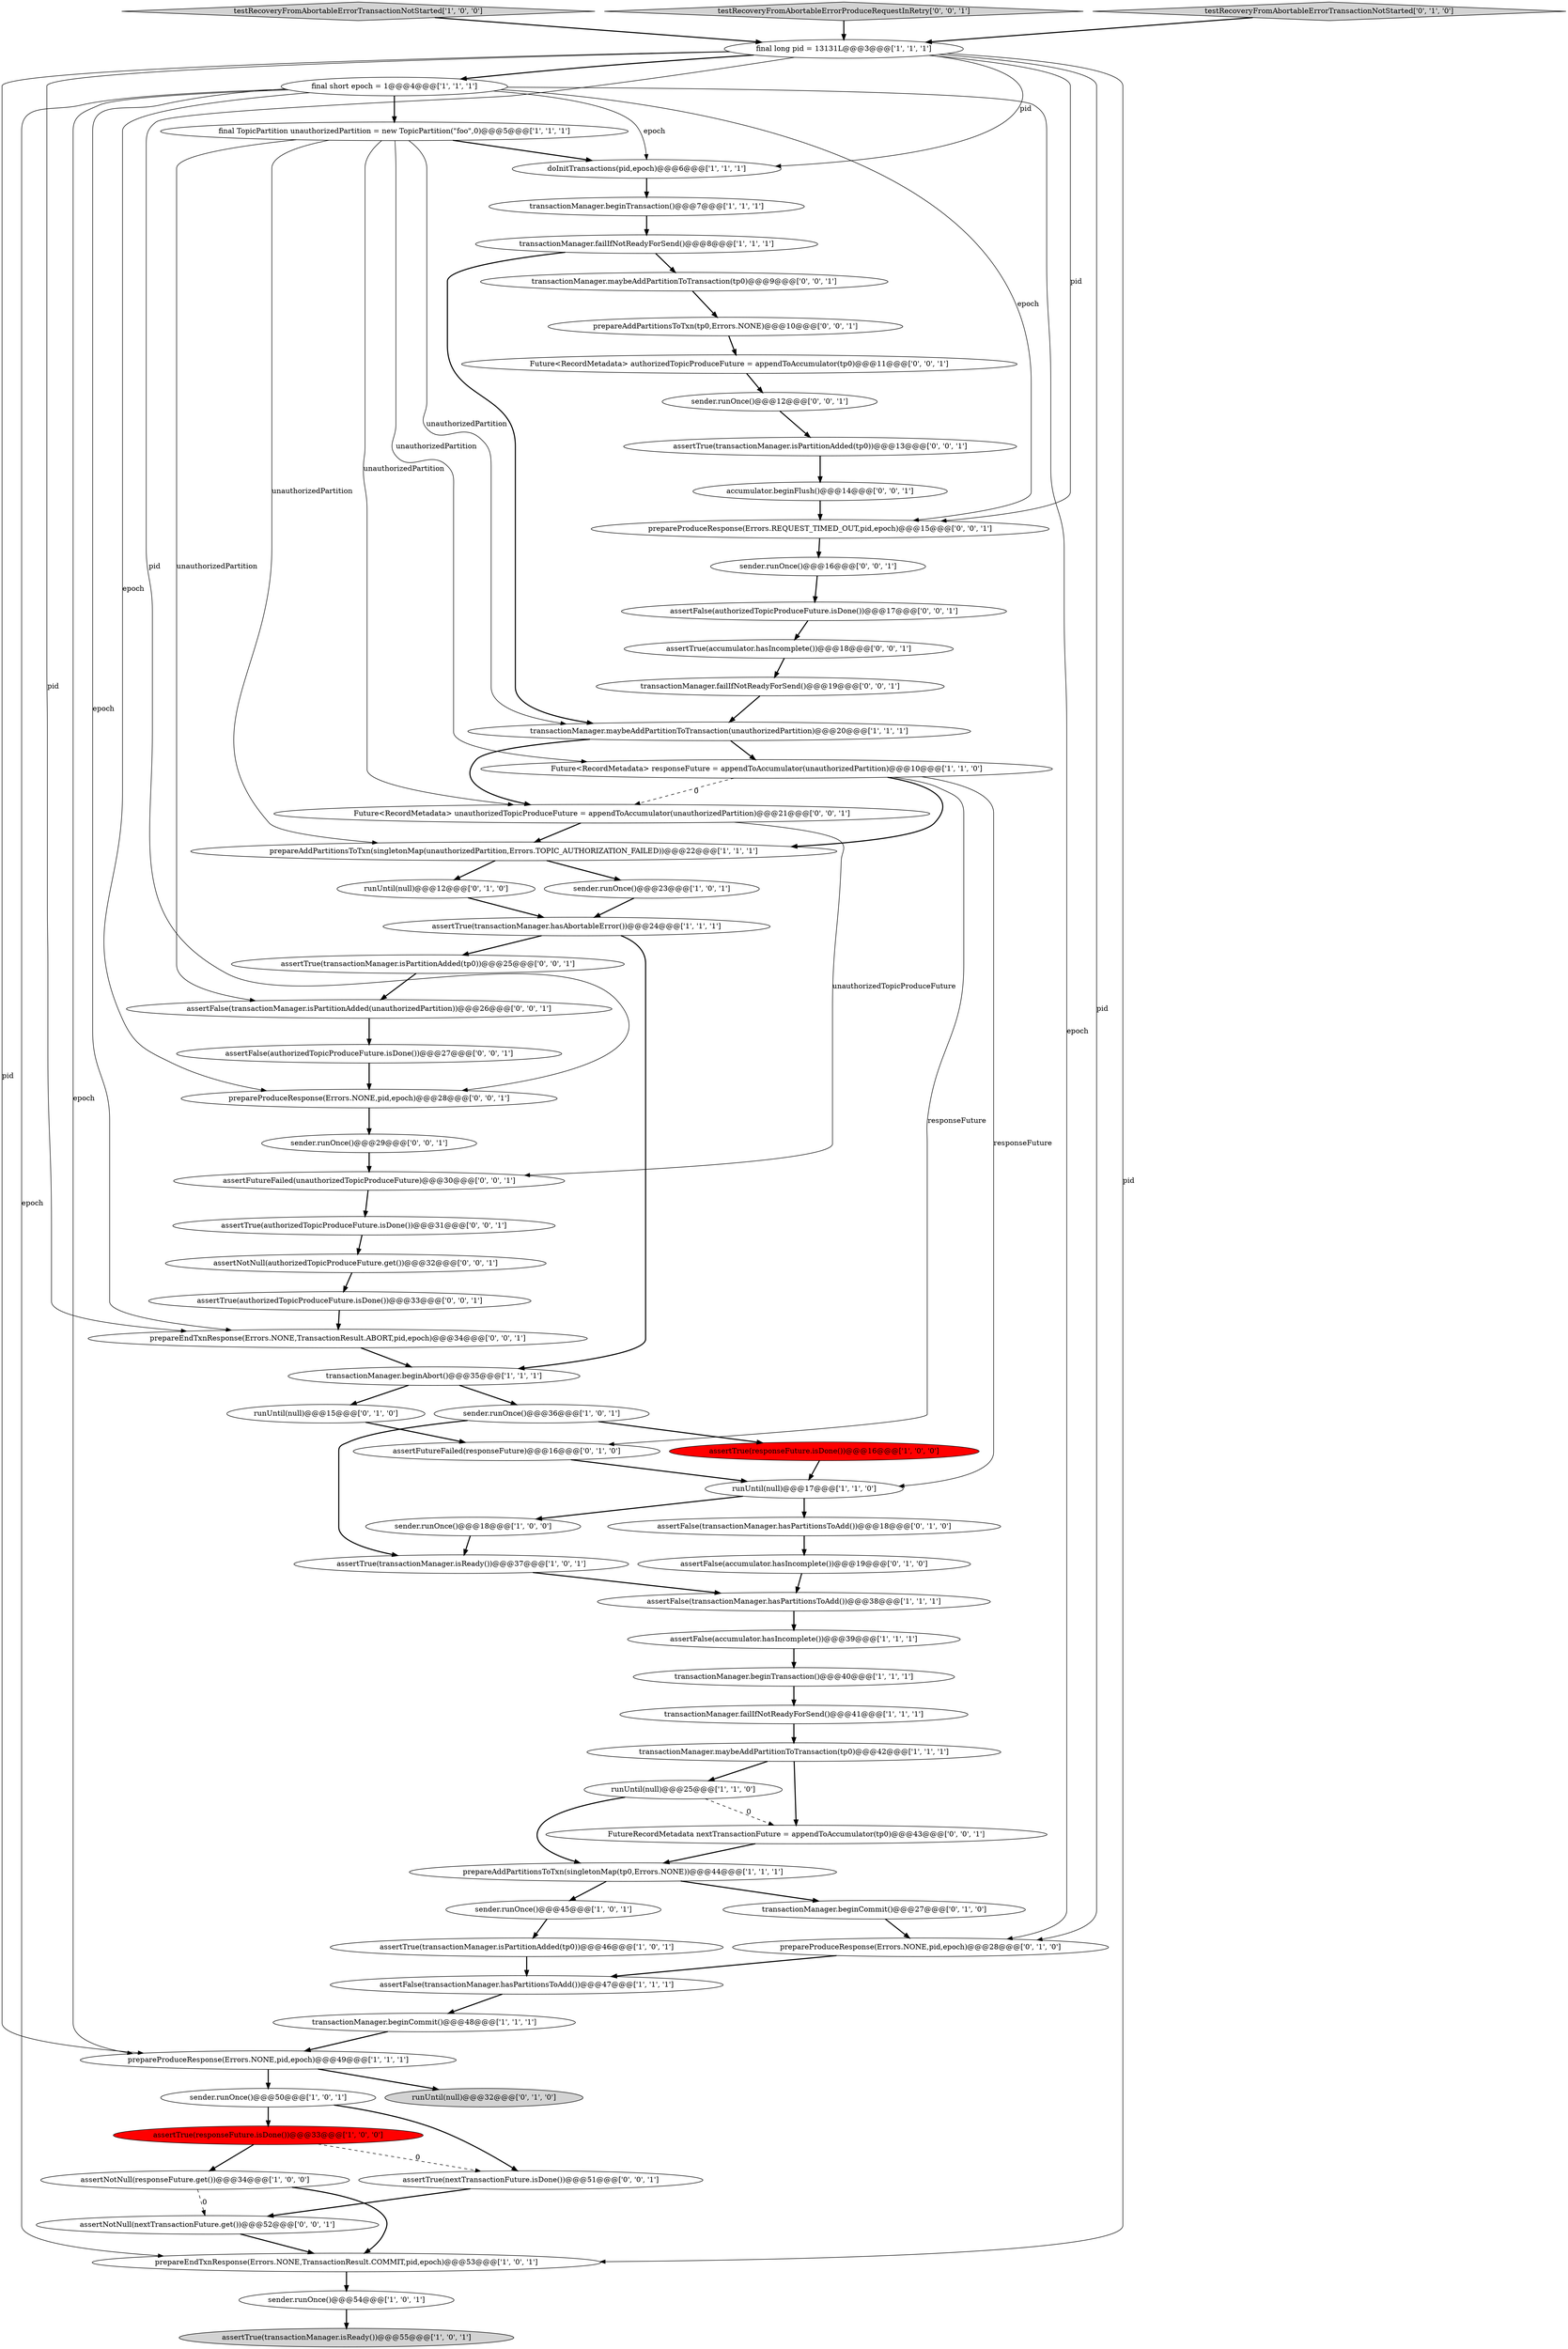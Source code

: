 digraph {
60 [style = filled, label = "transactionManager.failIfNotReadyForSend()@@@19@@@['0', '0', '1']", fillcolor = white, shape = ellipse image = "AAA0AAABBB3BBB"];
21 [style = filled, label = "assertTrue(responseFuture.isDone())@@@33@@@['1', '0', '0']", fillcolor = red, shape = ellipse image = "AAA1AAABBB1BBB"];
35 [style = filled, label = "assertTrue(transactionManager.isReady())@@@37@@@['1', '0', '1']", fillcolor = white, shape = ellipse image = "AAA0AAABBB1BBB"];
5 [style = filled, label = "Future<RecordMetadata> responseFuture = appendToAccumulator(unauthorizedPartition)@@@10@@@['1', '1', '0']", fillcolor = white, shape = ellipse image = "AAA0AAABBB1BBB"];
22 [style = filled, label = "final short epoch = 1@@@4@@@['1', '1', '1']", fillcolor = white, shape = ellipse image = "AAA0AAABBB1BBB"];
52 [style = filled, label = "assertFalse(authorizedTopicProduceFuture.isDone())@@@17@@@['0', '0', '1']", fillcolor = white, shape = ellipse image = "AAA0AAABBB3BBB"];
13 [style = filled, label = "transactionManager.maybeAddPartitionToTransaction(tp0)@@@42@@@['1', '1', '1']", fillcolor = white, shape = ellipse image = "AAA0AAABBB1BBB"];
3 [style = filled, label = "sender.runOnce()@@@36@@@['1', '0', '1']", fillcolor = white, shape = ellipse image = "AAA0AAABBB1BBB"];
55 [style = filled, label = "assertTrue(nextTransactionFuture.isDone())@@@51@@@['0', '0', '1']", fillcolor = white, shape = ellipse image = "AAA0AAABBB3BBB"];
66 [style = filled, label = "assertTrue(transactionManager.isPartitionAdded(tp0))@@@25@@@['0', '0', '1']", fillcolor = white, shape = ellipse image = "AAA0AAABBB3BBB"];
19 [style = filled, label = "sender.runOnce()@@@54@@@['1', '0', '1']", fillcolor = white, shape = ellipse image = "AAA0AAABBB1BBB"];
70 [style = filled, label = "sender.runOnce()@@@16@@@['0', '0', '1']", fillcolor = white, shape = ellipse image = "AAA0AAABBB3BBB"];
40 [style = filled, label = "runUntil(null)@@@12@@@['0', '1', '0']", fillcolor = white, shape = ellipse image = "AAA0AAABBB2BBB"];
53 [style = filled, label = "sender.runOnce()@@@12@@@['0', '0', '1']", fillcolor = white, shape = ellipse image = "AAA0AAABBB3BBB"];
58 [style = filled, label = "prepareProduceResponse(Errors.NONE,pid,epoch)@@@28@@@['0', '0', '1']", fillcolor = white, shape = ellipse image = "AAA0AAABBB3BBB"];
48 [style = filled, label = "accumulator.beginFlush()@@@14@@@['0', '0', '1']", fillcolor = white, shape = ellipse image = "AAA0AAABBB3BBB"];
61 [style = filled, label = "prepareEndTxnResponse(Errors.NONE,TransactionResult.ABORT,pid,epoch)@@@34@@@['0', '0', '1']", fillcolor = white, shape = ellipse image = "AAA0AAABBB3BBB"];
49 [style = filled, label = "transactionManager.maybeAddPartitionToTransaction(tp0)@@@9@@@['0', '0', '1']", fillcolor = white, shape = ellipse image = "AAA0AAABBB3BBB"];
25 [style = filled, label = "prepareAddPartitionsToTxn(singletonMap(unauthorizedPartition,Errors.TOPIC_AUTHORIZATION_FAILED))@@@22@@@['1', '1', '1']", fillcolor = white, shape = ellipse image = "AAA0AAABBB1BBB"];
47 [style = filled, label = "assertFalse(transactionManager.isPartitionAdded(unauthorizedPartition))@@@26@@@['0', '0', '1']", fillcolor = white, shape = ellipse image = "AAA0AAABBB3BBB"];
0 [style = filled, label = "doInitTransactions(pid,epoch)@@@6@@@['1', '1', '1']", fillcolor = white, shape = ellipse image = "AAA0AAABBB1BBB"];
23 [style = filled, label = "final TopicPartition unauthorizedPartition = new TopicPartition(\"foo\",0)@@@5@@@['1', '1', '1']", fillcolor = white, shape = ellipse image = "AAA0AAABBB1BBB"];
37 [style = filled, label = "assertFalse(transactionManager.hasPartitionsToAdd())@@@18@@@['0', '1', '0']", fillcolor = white, shape = ellipse image = "AAA0AAABBB2BBB"];
10 [style = filled, label = "transactionManager.beginTransaction()@@@40@@@['1', '1', '1']", fillcolor = white, shape = ellipse image = "AAA0AAABBB1BBB"];
16 [style = filled, label = "assertFalse(transactionManager.hasPartitionsToAdd())@@@47@@@['1', '1', '1']", fillcolor = white, shape = ellipse image = "AAA0AAABBB1BBB"];
56 [style = filled, label = "sender.runOnce()@@@29@@@['0', '0', '1']", fillcolor = white, shape = ellipse image = "AAA0AAABBB3BBB"];
63 [style = filled, label = "assertTrue(authorizedTopicProduceFuture.isDone())@@@33@@@['0', '0', '1']", fillcolor = white, shape = ellipse image = "AAA0AAABBB3BBB"];
65 [style = filled, label = "prepareProduceResponse(Errors.REQUEST_TIMED_OUT,pid,epoch)@@@15@@@['0', '0', '1']", fillcolor = white, shape = ellipse image = "AAA0AAABBB3BBB"];
6 [style = filled, label = "sender.runOnce()@@@50@@@['1', '0', '1']", fillcolor = white, shape = ellipse image = "AAA0AAABBB1BBB"];
17 [style = filled, label = "assertTrue(transactionManager.hasAbortableError())@@@24@@@['1', '1', '1']", fillcolor = white, shape = ellipse image = "AAA0AAABBB1BBB"];
29 [style = filled, label = "transactionManager.beginCommit()@@@48@@@['1', '1', '1']", fillcolor = white, shape = ellipse image = "AAA0AAABBB1BBB"];
33 [style = filled, label = "testRecoveryFromAbortableErrorTransactionNotStarted['1', '0', '0']", fillcolor = lightgray, shape = diamond image = "AAA0AAABBB1BBB"];
64 [style = filled, label = "Future<RecordMetadata> authorizedTopicProduceFuture = appendToAccumulator(tp0)@@@11@@@['0', '0', '1']", fillcolor = white, shape = ellipse image = "AAA0AAABBB3BBB"];
15 [style = filled, label = "assertFalse(accumulator.hasIncomplete())@@@39@@@['1', '1', '1']", fillcolor = white, shape = ellipse image = "AAA0AAABBB1BBB"];
45 [style = filled, label = "assertNotNull(authorizedTopicProduceFuture.get())@@@32@@@['0', '0', '1']", fillcolor = white, shape = ellipse image = "AAA0AAABBB3BBB"];
20 [style = filled, label = "sender.runOnce()@@@45@@@['1', '0', '1']", fillcolor = white, shape = ellipse image = "AAA0AAABBB1BBB"];
68 [style = filled, label = "assertFalse(authorizedTopicProduceFuture.isDone())@@@27@@@['0', '0', '1']", fillcolor = white, shape = ellipse image = "AAA0AAABBB3BBB"];
14 [style = filled, label = "transactionManager.beginAbort()@@@35@@@['1', '1', '1']", fillcolor = white, shape = ellipse image = "AAA0AAABBB1BBB"];
18 [style = filled, label = "transactionManager.beginTransaction()@@@7@@@['1', '1', '1']", fillcolor = white, shape = ellipse image = "AAA0AAABBB1BBB"];
11 [style = filled, label = "prepareProduceResponse(Errors.NONE,pid,epoch)@@@49@@@['1', '1', '1']", fillcolor = white, shape = ellipse image = "AAA0AAABBB1BBB"];
59 [style = filled, label = "testRecoveryFromAbortableErrorProduceRequestInRetry['0', '0', '1']", fillcolor = lightgray, shape = diamond image = "AAA0AAABBB3BBB"];
12 [style = filled, label = "assertFalse(transactionManager.hasPartitionsToAdd())@@@38@@@['1', '1', '1']", fillcolor = white, shape = ellipse image = "AAA0AAABBB1BBB"];
46 [style = filled, label = "assertFutureFailed(unauthorizedTopicProduceFuture)@@@30@@@['0', '0', '1']", fillcolor = white, shape = ellipse image = "AAA0AAABBB3BBB"];
50 [style = filled, label = "assertTrue(authorizedTopicProduceFuture.isDone())@@@31@@@['0', '0', '1']", fillcolor = white, shape = ellipse image = "AAA0AAABBB3BBB"];
1 [style = filled, label = "assertNotNull(responseFuture.get())@@@34@@@['1', '0', '0']", fillcolor = white, shape = ellipse image = "AAA0AAABBB1BBB"];
32 [style = filled, label = "transactionManager.failIfNotReadyForSend()@@@41@@@['1', '1', '1']", fillcolor = white, shape = ellipse image = "AAA0AAABBB1BBB"];
42 [style = filled, label = "testRecoveryFromAbortableErrorTransactionNotStarted['0', '1', '0']", fillcolor = lightgray, shape = diamond image = "AAA0AAABBB2BBB"];
69 [style = filled, label = "Future<RecordMetadata> unauthorizedTopicProduceFuture = appendToAccumulator(unauthorizedPartition)@@@21@@@['0', '0', '1']", fillcolor = white, shape = ellipse image = "AAA0AAABBB3BBB"];
51 [style = filled, label = "assertTrue(transactionManager.isPartitionAdded(tp0))@@@13@@@['0', '0', '1']", fillcolor = white, shape = ellipse image = "AAA0AAABBB3BBB"];
34 [style = filled, label = "final long pid = 13131L@@@3@@@['1', '1', '1']", fillcolor = white, shape = ellipse image = "AAA0AAABBB1BBB"];
8 [style = filled, label = "transactionManager.failIfNotReadyForSend()@@@8@@@['1', '1', '1']", fillcolor = white, shape = ellipse image = "AAA0AAABBB1BBB"];
36 [style = filled, label = "runUntil(null)@@@32@@@['0', '1', '0']", fillcolor = lightgray, shape = ellipse image = "AAA0AAABBB2BBB"];
41 [style = filled, label = "prepareProduceResponse(Errors.NONE,pid,epoch)@@@28@@@['0', '1', '0']", fillcolor = white, shape = ellipse image = "AAA0AAABBB2BBB"];
57 [style = filled, label = "assertTrue(accumulator.hasIncomplete())@@@18@@@['0', '0', '1']", fillcolor = white, shape = ellipse image = "AAA0AAABBB3BBB"];
27 [style = filled, label = "transactionManager.maybeAddPartitionToTransaction(unauthorizedPartition)@@@20@@@['1', '1', '1']", fillcolor = white, shape = ellipse image = "AAA0AAABBB1BBB"];
44 [style = filled, label = "runUntil(null)@@@15@@@['0', '1', '0']", fillcolor = white, shape = ellipse image = "AAA0AAABBB2BBB"];
28 [style = filled, label = "sender.runOnce()@@@18@@@['1', '0', '0']", fillcolor = white, shape = ellipse image = "AAA0AAABBB1BBB"];
4 [style = filled, label = "assertTrue(responseFuture.isDone())@@@16@@@['1', '0', '0']", fillcolor = red, shape = ellipse image = "AAA1AAABBB1BBB"];
31 [style = filled, label = "assertTrue(transactionManager.isReady())@@@55@@@['1', '0', '1']", fillcolor = lightgray, shape = ellipse image = "AAA0AAABBB1BBB"];
38 [style = filled, label = "transactionManager.beginCommit()@@@27@@@['0', '1', '0']", fillcolor = white, shape = ellipse image = "AAA0AAABBB2BBB"];
39 [style = filled, label = "assertFalse(accumulator.hasIncomplete())@@@19@@@['0', '1', '0']", fillcolor = white, shape = ellipse image = "AAA0AAABBB2BBB"];
43 [style = filled, label = "assertFutureFailed(responseFuture)@@@16@@@['0', '1', '0']", fillcolor = white, shape = ellipse image = "AAA0AAABBB2BBB"];
2 [style = filled, label = "runUntil(null)@@@25@@@['1', '1', '0']", fillcolor = white, shape = ellipse image = "AAA0AAABBB1BBB"];
67 [style = filled, label = "FutureRecordMetadata nextTransactionFuture = appendToAccumulator(tp0)@@@43@@@['0', '0', '1']", fillcolor = white, shape = ellipse image = "AAA0AAABBB3BBB"];
7 [style = filled, label = "prepareEndTxnResponse(Errors.NONE,TransactionResult.COMMIT,pid,epoch)@@@53@@@['1', '0', '1']", fillcolor = white, shape = ellipse image = "AAA0AAABBB1BBB"];
9 [style = filled, label = "sender.runOnce()@@@23@@@['1', '0', '1']", fillcolor = white, shape = ellipse image = "AAA0AAABBB1BBB"];
30 [style = filled, label = "prepareAddPartitionsToTxn(singletonMap(tp0,Errors.NONE))@@@44@@@['1', '1', '1']", fillcolor = white, shape = ellipse image = "AAA0AAABBB1BBB"];
62 [style = filled, label = "prepareAddPartitionsToTxn(tp0,Errors.NONE)@@@10@@@['0', '0', '1']", fillcolor = white, shape = ellipse image = "AAA0AAABBB3BBB"];
26 [style = filled, label = "assertTrue(transactionManager.isPartitionAdded(tp0))@@@46@@@['1', '0', '1']", fillcolor = white, shape = ellipse image = "AAA0AAABBB1BBB"];
24 [style = filled, label = "runUntil(null)@@@17@@@['1', '1', '0']", fillcolor = white, shape = ellipse image = "AAA0AAABBB1BBB"];
54 [style = filled, label = "assertNotNull(nextTransactionFuture.get())@@@52@@@['0', '0', '1']", fillcolor = white, shape = ellipse image = "AAA0AAABBB3BBB"];
14->3 [style = bold, label=""];
23->5 [style = solid, label="unauthorizedPartition"];
15->10 [style = bold, label=""];
30->20 [style = bold, label=""];
20->26 [style = bold, label=""];
69->46 [style = solid, label="unauthorizedTopicProduceFuture"];
64->53 [style = bold, label=""];
10->32 [style = bold, label=""];
38->41 [style = bold, label=""];
22->65 [style = solid, label="epoch"];
3->4 [style = bold, label=""];
11->36 [style = bold, label=""];
5->69 [style = dashed, label="0"];
3->35 [style = bold, label=""];
66->47 [style = bold, label=""];
51->48 [style = bold, label=""];
17->14 [style = bold, label=""];
43->24 [style = bold, label=""];
21->1 [style = bold, label=""];
50->45 [style = bold, label=""];
34->41 [style = solid, label="pid"];
27->5 [style = bold, label=""];
46->50 [style = bold, label=""];
8->27 [style = bold, label=""];
34->0 [style = solid, label="pid"];
35->12 [style = bold, label=""];
25->40 [style = bold, label=""];
24->28 [style = bold, label=""];
45->63 [style = bold, label=""];
16->29 [style = bold, label=""];
56->46 [style = bold, label=""];
57->60 [style = bold, label=""];
9->17 [style = bold, label=""];
59->34 [style = bold, label=""];
49->62 [style = bold, label=""];
22->23 [style = bold, label=""];
58->56 [style = bold, label=""];
23->47 [style = solid, label="unauthorizedPartition"];
5->25 [style = bold, label=""];
2->67 [style = dashed, label="0"];
26->16 [style = bold, label=""];
28->35 [style = bold, label=""];
17->66 [style = bold, label=""];
67->30 [style = bold, label=""];
40->17 [style = bold, label=""];
39->12 [style = bold, label=""];
29->11 [style = bold, label=""];
22->0 [style = solid, label="epoch"];
4->24 [style = bold, label=""];
54->7 [style = bold, label=""];
1->54 [style = dashed, label="0"];
6->21 [style = bold, label=""];
25->9 [style = bold, label=""];
5->24 [style = solid, label="responseFuture"];
23->0 [style = bold, label=""];
1->7 [style = bold, label=""];
6->55 [style = bold, label=""];
22->7 [style = solid, label="epoch"];
27->69 [style = bold, label=""];
34->65 [style = solid, label="pid"];
0->18 [style = bold, label=""];
41->16 [style = bold, label=""];
18->8 [style = bold, label=""];
63->61 [style = bold, label=""];
7->19 [style = bold, label=""];
23->27 [style = solid, label="unauthorizedPartition"];
37->39 [style = bold, label=""];
60->27 [style = bold, label=""];
13->2 [style = bold, label=""];
23->69 [style = solid, label="unauthorizedPartition"];
22->41 [style = solid, label="epoch"];
30->38 [style = bold, label=""];
42->34 [style = bold, label=""];
23->25 [style = solid, label="unauthorizedPartition"];
53->51 [style = bold, label=""];
65->70 [style = bold, label=""];
34->11 [style = solid, label="pid"];
19->31 [style = bold, label=""];
21->55 [style = dashed, label="0"];
11->6 [style = bold, label=""];
12->15 [style = bold, label=""];
34->7 [style = solid, label="pid"];
47->68 [style = bold, label=""];
5->43 [style = solid, label="responseFuture"];
62->64 [style = bold, label=""];
22->11 [style = solid, label="epoch"];
14->44 [style = bold, label=""];
34->61 [style = solid, label="pid"];
44->43 [style = bold, label=""];
34->22 [style = bold, label=""];
13->67 [style = bold, label=""];
61->14 [style = bold, label=""];
34->58 [style = solid, label="pid"];
24->37 [style = bold, label=""];
22->58 [style = solid, label="epoch"];
70->52 [style = bold, label=""];
22->61 [style = solid, label="epoch"];
8->49 [style = bold, label=""];
48->65 [style = bold, label=""];
69->25 [style = bold, label=""];
55->54 [style = bold, label=""];
52->57 [style = bold, label=""];
32->13 [style = bold, label=""];
2->30 [style = bold, label=""];
33->34 [style = bold, label=""];
68->58 [style = bold, label=""];
}
